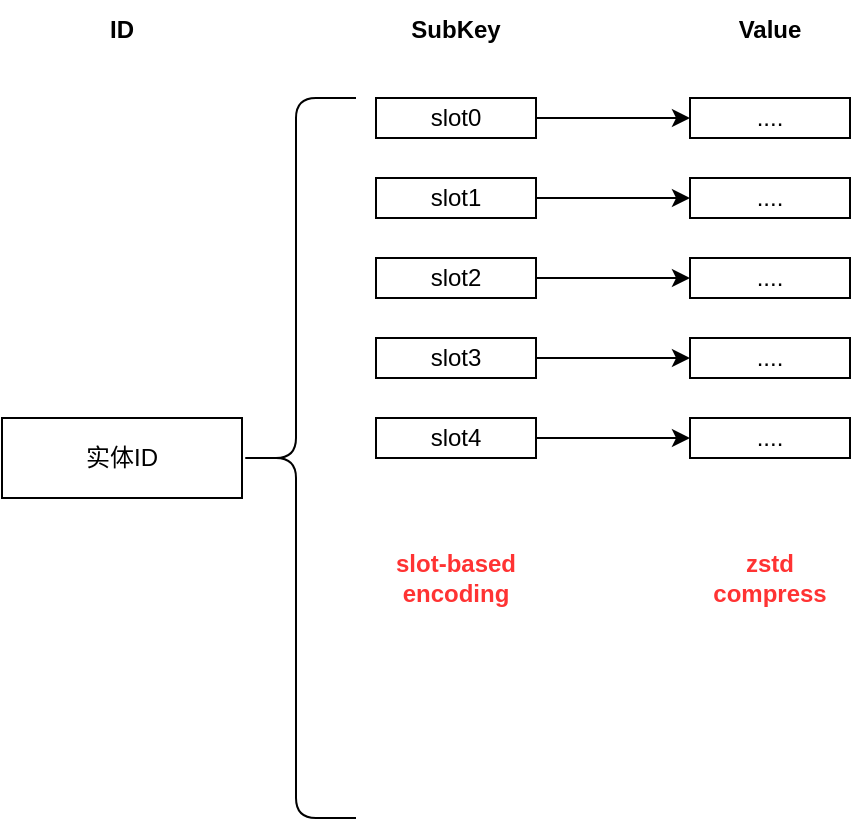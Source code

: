 <mxfile version="17.5.0" type="github">
  <diagram id="vHRTCP14G90EMY67-tGp" name="Page-1">
    <mxGraphModel dx="1248" dy="752" grid="1" gridSize="10" guides="1" tooltips="1" connect="1" arrows="1" fold="1" page="1" pageScale="1" pageWidth="827" pageHeight="1169" math="0" shadow="0">
      <root>
        <mxCell id="0" />
        <mxCell id="1" parent="0" />
        <mxCell id="dKlZ2UJzl9QVduXIM5Df-2" value="实体ID" style="rounded=0;whiteSpace=wrap;html=1;" vertex="1" parent="1">
          <mxGeometry x="163" y="280" width="120" height="40" as="geometry" />
        </mxCell>
        <mxCell id="dKlZ2UJzl9QVduXIM5Df-3" value="" style="shape=curlyBracket;whiteSpace=wrap;html=1;rounded=1;" vertex="1" parent="1">
          <mxGeometry x="280" y="120" width="60" height="360" as="geometry" />
        </mxCell>
        <mxCell id="dKlZ2UJzl9QVduXIM5Df-10" value="" style="edgeStyle=orthogonalEdgeStyle;rounded=0;orthogonalLoop=1;jettySize=auto;html=1;" edge="1" parent="1" source="dKlZ2UJzl9QVduXIM5Df-4" target="dKlZ2UJzl9QVduXIM5Df-9">
          <mxGeometry relative="1" as="geometry" />
        </mxCell>
        <mxCell id="dKlZ2UJzl9QVduXIM5Df-4" value="slot0" style="rounded=0;whiteSpace=wrap;html=1;" vertex="1" parent="1">
          <mxGeometry x="350" y="120" width="80" height="20" as="geometry" />
        </mxCell>
        <mxCell id="dKlZ2UJzl9QVduXIM5Df-18" value="" style="edgeStyle=orthogonalEdgeStyle;rounded=0;orthogonalLoop=1;jettySize=auto;html=1;entryX=0;entryY=0.5;entryDx=0;entryDy=0;" edge="1" parent="1" source="dKlZ2UJzl9QVduXIM5Df-5" target="dKlZ2UJzl9QVduXIM5Df-13">
          <mxGeometry relative="1" as="geometry" />
        </mxCell>
        <mxCell id="dKlZ2UJzl9QVduXIM5Df-5" value="&lt;span&gt;slot1&lt;/span&gt;" style="rounded=0;whiteSpace=wrap;html=1;" vertex="1" parent="1">
          <mxGeometry x="350" y="160" width="80" height="20" as="geometry" />
        </mxCell>
        <mxCell id="dKlZ2UJzl9QVduXIM5Df-19" value="" style="edgeStyle=orthogonalEdgeStyle;rounded=0;orthogonalLoop=1;jettySize=auto;html=1;entryX=0;entryY=0.5;entryDx=0;entryDy=0;" edge="1" parent="1" source="dKlZ2UJzl9QVduXIM5Df-6" target="dKlZ2UJzl9QVduXIM5Df-14">
          <mxGeometry relative="1" as="geometry" />
        </mxCell>
        <mxCell id="dKlZ2UJzl9QVduXIM5Df-6" value="&lt;span&gt;slot2&lt;/span&gt;" style="rounded=0;whiteSpace=wrap;html=1;" vertex="1" parent="1">
          <mxGeometry x="350" y="200" width="80" height="20" as="geometry" />
        </mxCell>
        <mxCell id="dKlZ2UJzl9QVduXIM5Df-20" value="" style="edgeStyle=orthogonalEdgeStyle;rounded=0;orthogonalLoop=1;jettySize=auto;html=1;entryX=0;entryY=0.5;entryDx=0;entryDy=0;" edge="1" parent="1" source="dKlZ2UJzl9QVduXIM5Df-7" target="dKlZ2UJzl9QVduXIM5Df-15">
          <mxGeometry relative="1" as="geometry" />
        </mxCell>
        <mxCell id="dKlZ2UJzl9QVduXIM5Df-7" value="&lt;span&gt;slot3&lt;/span&gt;" style="rounded=0;whiteSpace=wrap;html=1;" vertex="1" parent="1">
          <mxGeometry x="350" y="240" width="80" height="20" as="geometry" />
        </mxCell>
        <mxCell id="dKlZ2UJzl9QVduXIM5Df-21" value="" style="edgeStyle=orthogonalEdgeStyle;rounded=0;orthogonalLoop=1;jettySize=auto;html=1;" edge="1" parent="1" source="dKlZ2UJzl9QVduXIM5Df-8" target="dKlZ2UJzl9QVduXIM5Df-16">
          <mxGeometry relative="1" as="geometry" />
        </mxCell>
        <mxCell id="dKlZ2UJzl9QVduXIM5Df-8" value="&lt;span&gt;slot4&lt;/span&gt;" style="rounded=0;whiteSpace=wrap;html=1;" vertex="1" parent="1">
          <mxGeometry x="350" y="280" width="80" height="20" as="geometry" />
        </mxCell>
        <mxCell id="dKlZ2UJzl9QVduXIM5Df-9" value="...." style="rounded=0;whiteSpace=wrap;html=1;" vertex="1" parent="1">
          <mxGeometry x="507" y="120" width="80" height="20" as="geometry" />
        </mxCell>
        <mxCell id="dKlZ2UJzl9QVduXIM5Df-13" value="...." style="rounded=0;whiteSpace=wrap;html=1;" vertex="1" parent="1">
          <mxGeometry x="507" y="160" width="80" height="20" as="geometry" />
        </mxCell>
        <mxCell id="dKlZ2UJzl9QVduXIM5Df-14" value="...." style="rounded=0;whiteSpace=wrap;html=1;" vertex="1" parent="1">
          <mxGeometry x="507" y="200" width="80" height="20" as="geometry" />
        </mxCell>
        <mxCell id="dKlZ2UJzl9QVduXIM5Df-15" value="...." style="rounded=0;whiteSpace=wrap;html=1;" vertex="1" parent="1">
          <mxGeometry x="507" y="240" width="80" height="20" as="geometry" />
        </mxCell>
        <mxCell id="dKlZ2UJzl9QVduXIM5Df-16" value="...." style="rounded=0;whiteSpace=wrap;html=1;" vertex="1" parent="1">
          <mxGeometry x="507" y="280" width="80" height="20" as="geometry" />
        </mxCell>
        <mxCell id="dKlZ2UJzl9QVduXIM5Df-22" value="ID" style="text;html=1;strokeColor=none;fillColor=none;align=center;verticalAlign=middle;whiteSpace=wrap;rounded=0;fontStyle=1" vertex="1" parent="1">
          <mxGeometry x="193" y="71" width="60" height="30" as="geometry" />
        </mxCell>
        <mxCell id="dKlZ2UJzl9QVduXIM5Df-23" value="SubKey" style="text;html=1;strokeColor=none;fillColor=none;align=center;verticalAlign=middle;whiteSpace=wrap;rounded=0;fontStyle=1" vertex="1" parent="1">
          <mxGeometry x="360" y="71" width="60" height="30" as="geometry" />
        </mxCell>
        <mxCell id="dKlZ2UJzl9QVduXIM5Df-25" value="Value" style="text;html=1;strokeColor=none;fillColor=none;align=center;verticalAlign=middle;whiteSpace=wrap;rounded=0;fontStyle=1" vertex="1" parent="1">
          <mxGeometry x="517" y="71" width="60" height="30" as="geometry" />
        </mxCell>
        <mxCell id="dKlZ2UJzl9QVduXIM5Df-26" value="&lt;b&gt;slot-based&lt;br&gt;encoding&lt;/b&gt;" style="text;html=1;strokeColor=none;fillColor=none;align=center;verticalAlign=middle;whiteSpace=wrap;rounded=0;fontColor=#FF3333;" vertex="1" parent="1">
          <mxGeometry x="345" y="330" width="90" height="60" as="geometry" />
        </mxCell>
        <mxCell id="dKlZ2UJzl9QVduXIM5Df-27" value="&lt;b&gt;zstd&lt;br&gt;compress&lt;br&gt;&lt;/b&gt;" style="text;html=1;strokeColor=none;fillColor=none;align=center;verticalAlign=middle;whiteSpace=wrap;rounded=0;fontColor=#FF3333;" vertex="1" parent="1">
          <mxGeometry x="502" y="335" width="90" height="50" as="geometry" />
        </mxCell>
      </root>
    </mxGraphModel>
  </diagram>
</mxfile>
